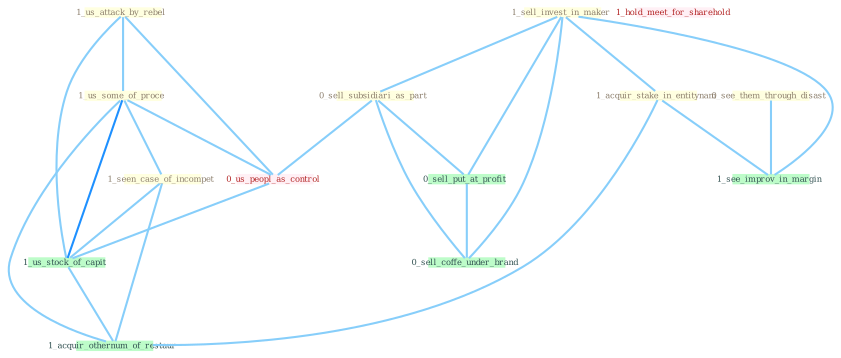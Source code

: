 Graph G{ 
    node
    [shape=polygon,style=filled,width=.5,height=.06,color="#BDFCC9",fixedsize=true,fontsize=4,
    fontcolor="#2f4f4f"];
    {node
    [color="#ffffe0", fontcolor="#8b7d6b"] "1_us_attack_by_rebel " "1_sell_invest_in_maker " "1_acquir_stake_in_entitynam " "0_see_them_through_disast " "0_sell_subsidiari_as_part " "1_us_some_of_proce " "1_seen_case_of_incompet "}
{node [color="#fff0f5", fontcolor="#b22222"] "0_us_peopl_as_control " "1_hold_meet_for_sharehold "}
edge [color="#B0E2FF"];

	"1_us_attack_by_rebel " -- "1_us_some_of_proce " [w="1", color="#87cefa" ];
	"1_us_attack_by_rebel " -- "0_us_peopl_as_control " [w="1", color="#87cefa" ];
	"1_us_attack_by_rebel " -- "1_us_stock_of_capit " [w="1", color="#87cefa" ];
	"1_sell_invest_in_maker " -- "1_acquir_stake_in_entitynam " [w="1", color="#87cefa" ];
	"1_sell_invest_in_maker " -- "0_sell_subsidiari_as_part " [w="1", color="#87cefa" ];
	"1_sell_invest_in_maker " -- "0_sell_put_at_profit " [w="1", color="#87cefa" ];
	"1_sell_invest_in_maker " -- "1_see_improv_in_margin " [w="1", color="#87cefa" ];
	"1_sell_invest_in_maker " -- "0_sell_coffe_under_brand " [w="1", color="#87cefa" ];
	"1_acquir_stake_in_entitynam " -- "1_see_improv_in_margin " [w="1", color="#87cefa" ];
	"1_acquir_stake_in_entitynam " -- "1_acquir_othernum_of_restaur " [w="1", color="#87cefa" ];
	"0_see_them_through_disast " -- "1_see_improv_in_margin " [w="1", color="#87cefa" ];
	"0_sell_subsidiari_as_part " -- "0_us_peopl_as_control " [w="1", color="#87cefa" ];
	"0_sell_subsidiari_as_part " -- "0_sell_put_at_profit " [w="1", color="#87cefa" ];
	"0_sell_subsidiari_as_part " -- "0_sell_coffe_under_brand " [w="1", color="#87cefa" ];
	"1_us_some_of_proce " -- "1_seen_case_of_incompet " [w="1", color="#87cefa" ];
	"1_us_some_of_proce " -- "0_us_peopl_as_control " [w="1", color="#87cefa" ];
	"1_us_some_of_proce " -- "1_us_stock_of_capit " [w="2", color="#1e90ff" , len=0.8];
	"1_us_some_of_proce " -- "1_acquir_othernum_of_restaur " [w="1", color="#87cefa" ];
	"1_seen_case_of_incompet " -- "1_us_stock_of_capit " [w="1", color="#87cefa" ];
	"1_seen_case_of_incompet " -- "1_acquir_othernum_of_restaur " [w="1", color="#87cefa" ];
	"0_us_peopl_as_control " -- "1_us_stock_of_capit " [w="1", color="#87cefa" ];
	"0_sell_put_at_profit " -- "0_sell_coffe_under_brand " [w="1", color="#87cefa" ];
	"1_us_stock_of_capit " -- "1_acquir_othernum_of_restaur " [w="1", color="#87cefa" ];
}
